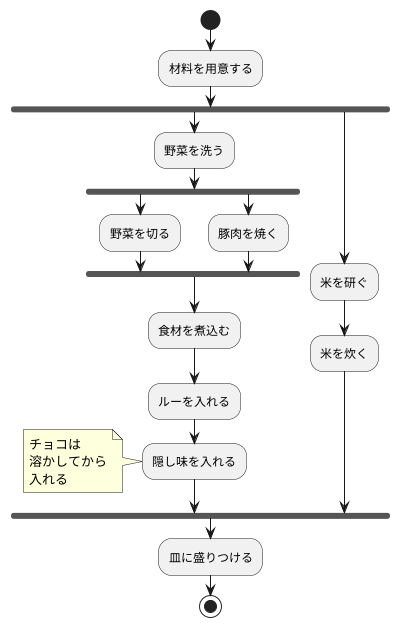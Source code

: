 @startuml カレーライス
start
:材料を用意する;
fork
:野菜を洗う;
fork 
:野菜を切る;
fork again
:豚肉を焼く;
end fork
:食材を煮込む;
:ルーを入れる;
:隠し味を入れる;
note left
チョコは
溶かしてから
入れる
end note
fork again
:米を研ぐ;
:米を炊く;
end fork
:皿に盛りつける;
stop
@enduml
